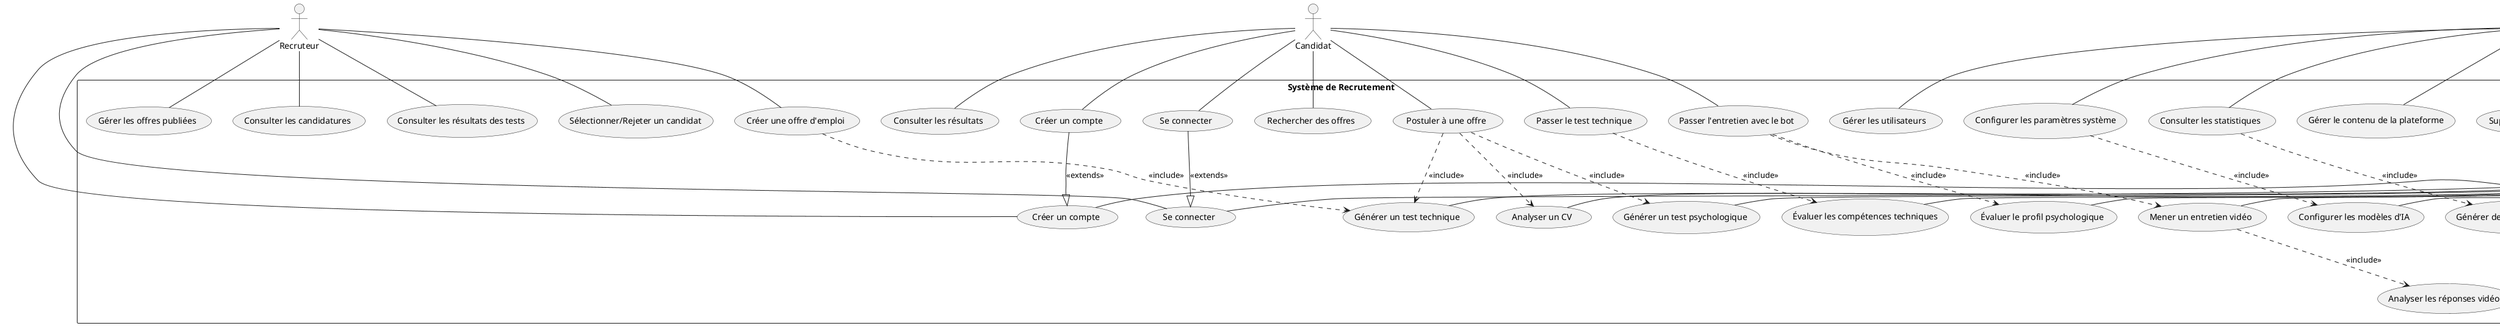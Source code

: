 @startuml
' Diagramme de cas d'utilisation UML avec Admin

' Acteurs
:Recruteur: as Recruteur
:Candidat: as Candidat
:Admin: as Admin
:Système IA: as IA << system >>

' Cas d'utilisation système
rectangle "Système de Recrutement" {
  ' Cas d'utilisation Admin
  (Gérer les utilisateurs) as UC22
  (Configurer les paramètres système) as UC23
  (Configurer les modèles d'IA) as UC24
  (Consulter les statistiques) as UC25
  (Gérer le contenu de la plateforme) as UC26
  (Superviser les activités) as UC27
  (Générer des rapports d'analyse) as UC28
  
  ' Cas d'utilisation Recruteur
  (Créer un compte) as UC1
  (Se connecter) as UC2
  (Créer une offre d'emploi) as UC3
  (Gérer les offres publiées) as UC4
  (Consulter les candidatures) as UC5
  (Consulter les résultats des tests) as UC6
  (Sélectionner/Rejeter un candidat) as UC7
  
  ' Cas d'utilisation Candidat
  (Créer un compte) as UC8
  (Se connecter) as UC9
  (Rechercher des offres) as UC10
  (Postuler à une offre) as UC11
  (Passer le test technique) as UC12
  (Passer l'entretien avec le bot) as UC13
  (Consulter les résultats) as UC14
  
  ' Cas d'utilisation Système IA
  (Générer un test technique) as UC15
  (Générer un test psychologique) as UC16
  (Analyser un CV) as UC17
  (Mener un entretien vidéo) as UC18
  (Analyser les réponses vidéo) as UC19
  (Évaluer les compétences techniques) as UC20
  (Évaluer le profil psychologique) as UC21
}

' Relations Admin
Admin -- UC22
Admin -- UC23
Admin -- UC24
Admin -- UC25
Admin -- UC26
Admin -- UC27
Admin -- UC28
Admin -- UC1
Admin -- UC2

' Relations Recruteur
Recruteur -- UC1
Recruteur -- UC2
Recruteur -- UC3
Recruteur -- UC4
Recruteur -- UC5
Recruteur -- UC6
Recruteur -- UC7

' Relations Candidat
Candidat -- UC8
Candidat -- UC9
Candidat -- UC10
Candidat -- UC11
Candidat -- UC12
Candidat -- UC13
Candidat -- UC14

' Relations Système IA
IA -- UC15
IA -- UC16
IA -- UC17
IA -- UC18
IA -- UC19
IA -- UC20
IA -- UC21

' Relations d'inclusion
UC3 ..> UC15 : << include >>
UC11 ..> UC17 : << include >>
UC11 ..> UC15 : << include >>
UC11 ..> UC16 : << include >>
UC13 ..> UC18 : << include >>
UC18 ..> UC19 : << include >>
UC12 ..> UC20 : << include >>
UC13 ..> UC21 : << include >>
UC23 ..> UC24 : << include >>
UC25 ..> UC28 : << include >>

' Héritage/Généralisation
UC8 --|> UC1 : << extends >>
UC9 --|> UC2 : << extends >>
@enduml